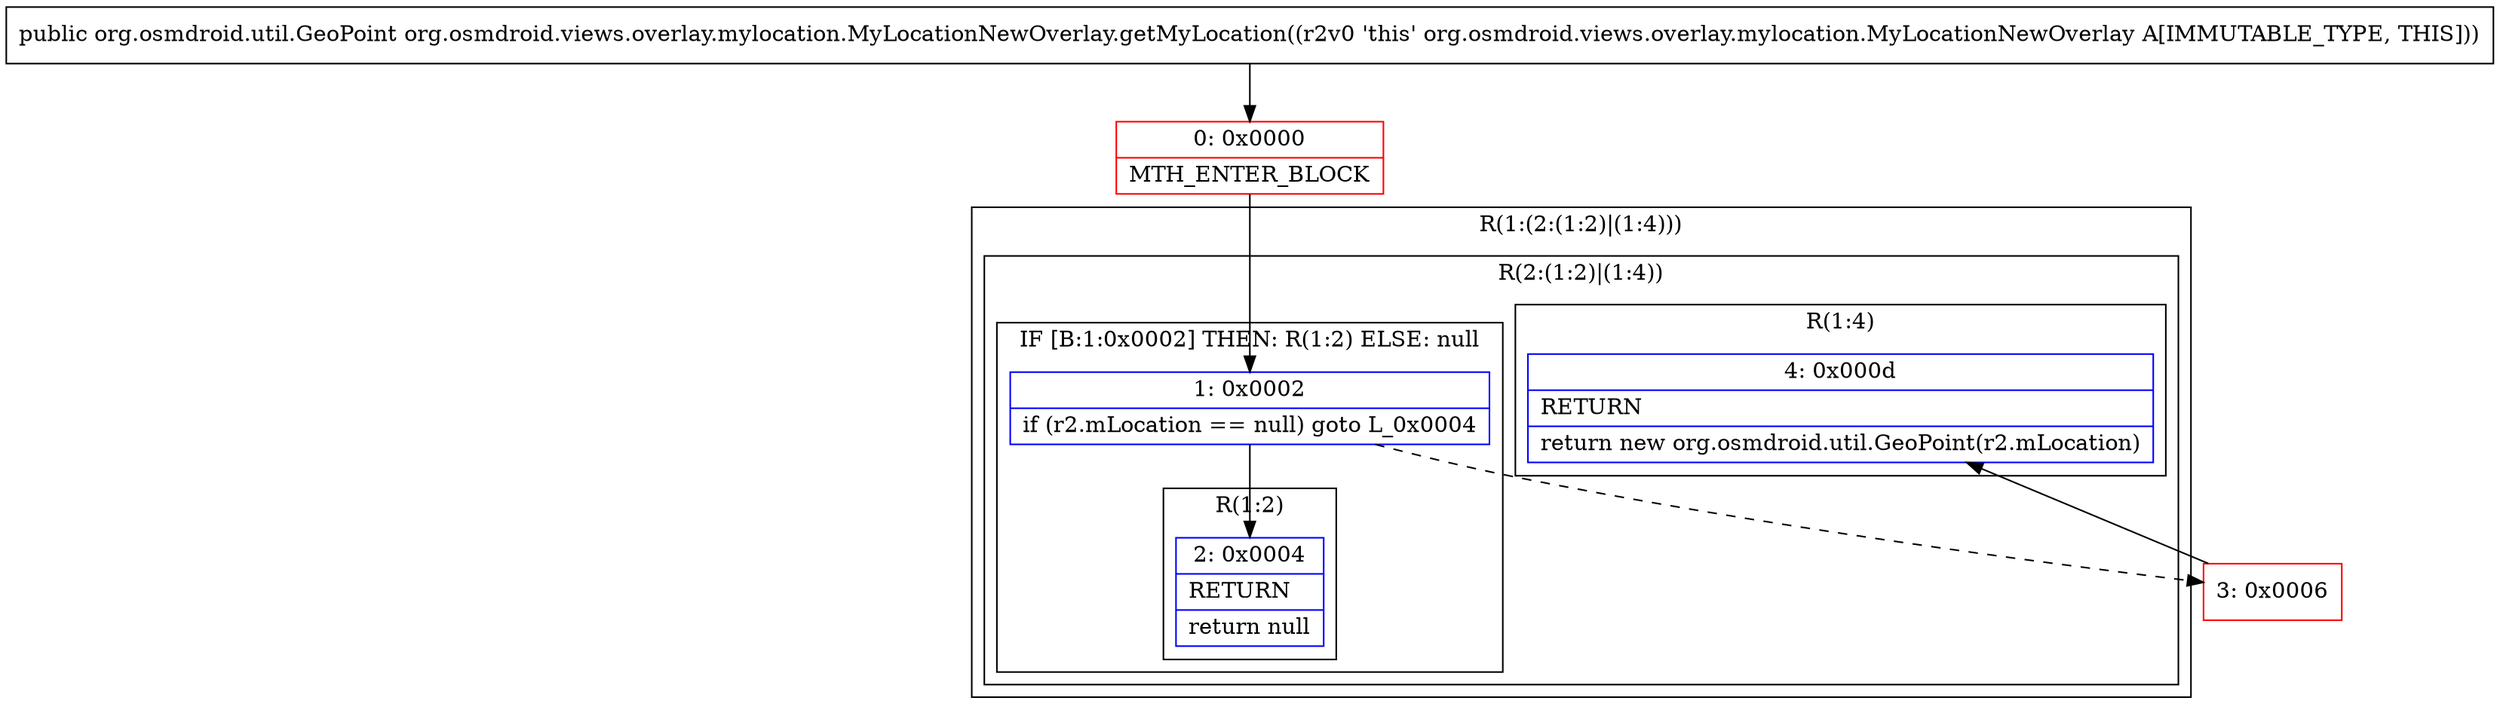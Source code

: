 digraph "CFG fororg.osmdroid.views.overlay.mylocation.MyLocationNewOverlay.getMyLocation()Lorg\/osmdroid\/util\/GeoPoint;" {
subgraph cluster_Region_1841760992 {
label = "R(1:(2:(1:2)|(1:4)))";
node [shape=record,color=blue];
subgraph cluster_Region_1146170755 {
label = "R(2:(1:2)|(1:4))";
node [shape=record,color=blue];
subgraph cluster_IfRegion_792806421 {
label = "IF [B:1:0x0002] THEN: R(1:2) ELSE: null";
node [shape=record,color=blue];
Node_1 [shape=record,label="{1\:\ 0x0002|if (r2.mLocation == null) goto L_0x0004\l}"];
subgraph cluster_Region_409466202 {
label = "R(1:2)";
node [shape=record,color=blue];
Node_2 [shape=record,label="{2\:\ 0x0004|RETURN\l|return null\l}"];
}
}
subgraph cluster_Region_1302494396 {
label = "R(1:4)";
node [shape=record,color=blue];
Node_4 [shape=record,label="{4\:\ 0x000d|RETURN\l|return new org.osmdroid.util.GeoPoint(r2.mLocation)\l}"];
}
}
}
Node_0 [shape=record,color=red,label="{0\:\ 0x0000|MTH_ENTER_BLOCK\l}"];
Node_3 [shape=record,color=red,label="{3\:\ 0x0006}"];
MethodNode[shape=record,label="{public org.osmdroid.util.GeoPoint org.osmdroid.views.overlay.mylocation.MyLocationNewOverlay.getMyLocation((r2v0 'this' org.osmdroid.views.overlay.mylocation.MyLocationNewOverlay A[IMMUTABLE_TYPE, THIS])) }"];
MethodNode -> Node_0;
Node_1 -> Node_2;
Node_1 -> Node_3[style=dashed];
Node_0 -> Node_1;
Node_3 -> Node_4;
}

